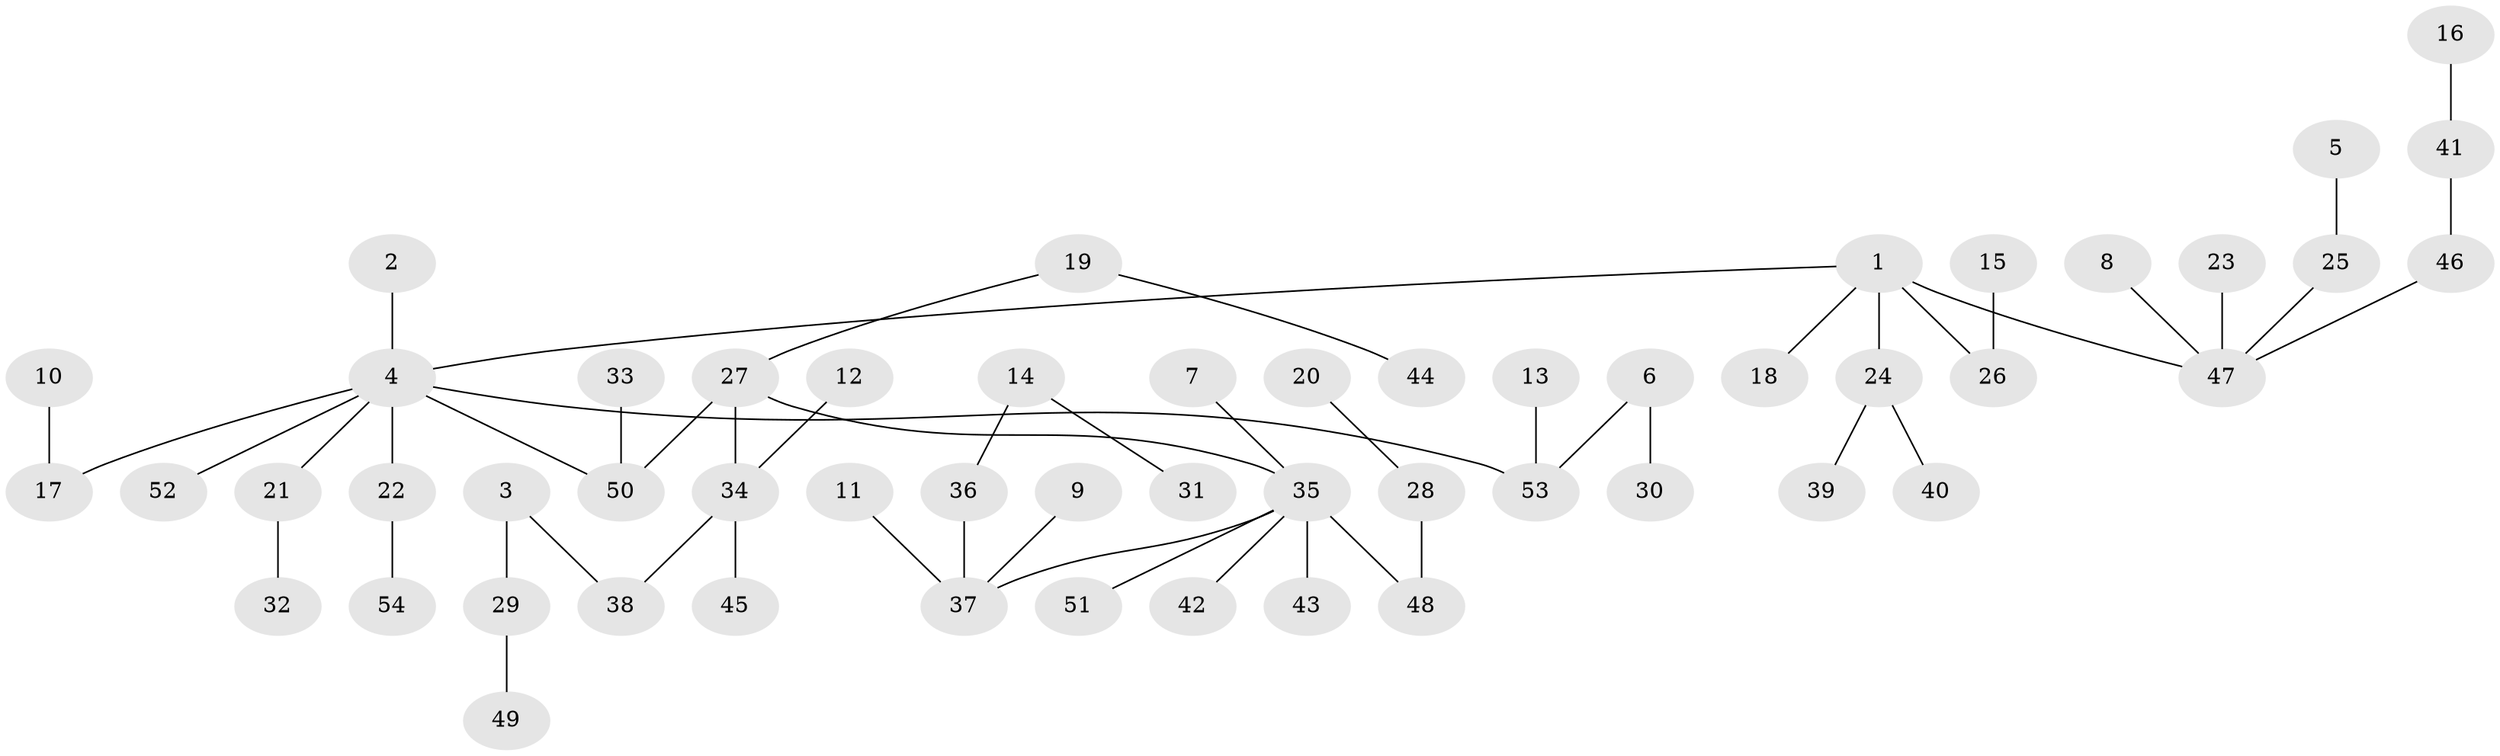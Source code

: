 // original degree distribution, {6: 0.018691588785046728, 4: 0.04672897196261682, 3: 0.16822429906542055, 7: 0.009345794392523364, 1: 0.514018691588785, 5: 0.037383177570093455, 2: 0.205607476635514}
// Generated by graph-tools (version 1.1) at 2025/50/03/09/25 03:50:26]
// undirected, 54 vertices, 53 edges
graph export_dot {
graph [start="1"]
  node [color=gray90,style=filled];
  1;
  2;
  3;
  4;
  5;
  6;
  7;
  8;
  9;
  10;
  11;
  12;
  13;
  14;
  15;
  16;
  17;
  18;
  19;
  20;
  21;
  22;
  23;
  24;
  25;
  26;
  27;
  28;
  29;
  30;
  31;
  32;
  33;
  34;
  35;
  36;
  37;
  38;
  39;
  40;
  41;
  42;
  43;
  44;
  45;
  46;
  47;
  48;
  49;
  50;
  51;
  52;
  53;
  54;
  1 -- 4 [weight=1.0];
  1 -- 18 [weight=1.0];
  1 -- 24 [weight=1.0];
  1 -- 26 [weight=1.0];
  1 -- 47 [weight=1.0];
  2 -- 4 [weight=1.0];
  3 -- 29 [weight=1.0];
  3 -- 38 [weight=1.0];
  4 -- 17 [weight=1.0];
  4 -- 21 [weight=1.0];
  4 -- 22 [weight=1.0];
  4 -- 50 [weight=1.0];
  4 -- 52 [weight=1.0];
  4 -- 53 [weight=1.0];
  5 -- 25 [weight=1.0];
  6 -- 30 [weight=1.0];
  6 -- 53 [weight=1.0];
  7 -- 35 [weight=1.0];
  8 -- 47 [weight=1.0];
  9 -- 37 [weight=1.0];
  10 -- 17 [weight=1.0];
  11 -- 37 [weight=1.0];
  12 -- 34 [weight=1.0];
  13 -- 53 [weight=1.0];
  14 -- 31 [weight=1.0];
  14 -- 36 [weight=1.0];
  15 -- 26 [weight=1.0];
  16 -- 41 [weight=1.0];
  19 -- 27 [weight=1.0];
  19 -- 44 [weight=1.0];
  20 -- 28 [weight=1.0];
  21 -- 32 [weight=1.0];
  22 -- 54 [weight=1.0];
  23 -- 47 [weight=1.0];
  24 -- 39 [weight=1.0];
  24 -- 40 [weight=1.0];
  25 -- 47 [weight=1.0];
  27 -- 34 [weight=1.0];
  27 -- 35 [weight=1.0];
  27 -- 50 [weight=1.0];
  28 -- 48 [weight=1.0];
  29 -- 49 [weight=1.0];
  33 -- 50 [weight=1.0];
  34 -- 38 [weight=1.0];
  34 -- 45 [weight=1.0];
  35 -- 37 [weight=1.0];
  35 -- 42 [weight=1.0];
  35 -- 43 [weight=1.0];
  35 -- 48 [weight=1.0];
  35 -- 51 [weight=1.0];
  36 -- 37 [weight=1.0];
  41 -- 46 [weight=1.0];
  46 -- 47 [weight=1.0];
}
